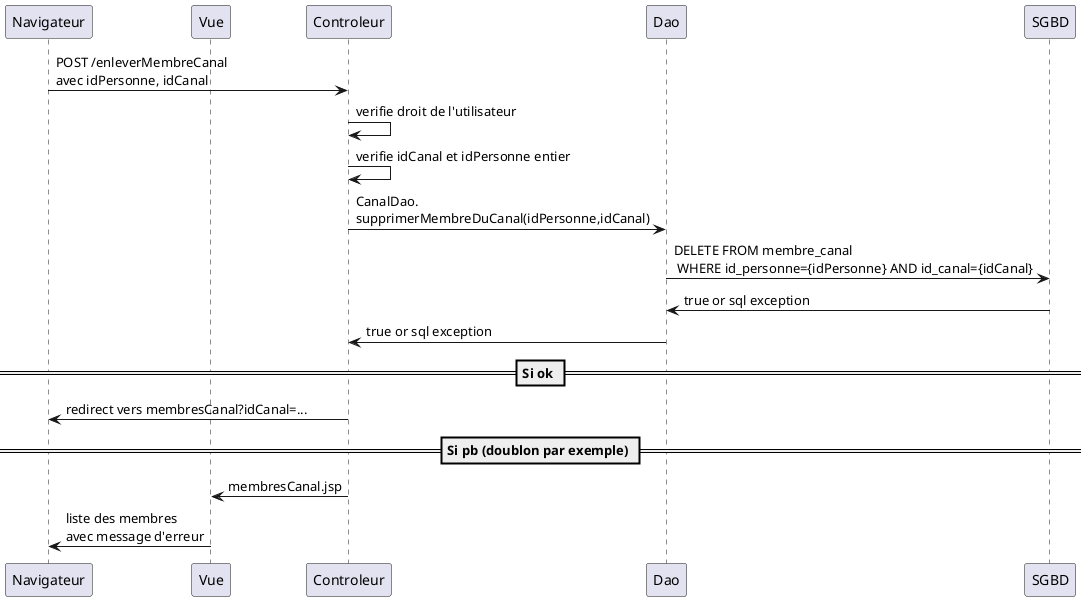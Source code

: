 @startuml 
participant Navigateur 
participant Vue  
Navigateur -> Controleur : POST /enleverMembreCanal\navec idPersonne, idCanal
Controleur -> Controleur: verifie droit de l'utilisateur
Controleur -> Controleur: verifie idCanal et idPersonne entier
Controleur -> Dao: CanalDao.\nsupprimerMembreDuCanal(idPersonne,idCanal)
Dao -> SGBD: DELETE FROM membre_canal \n WHERE id_personne={idPersonne} AND id_canal={idCanal}
SGBD -> Dao: true or sql exception 
Dao -> Controleur: true or sql exception 
== Si ok ==
Controleur -> Navigateur: redirect vers membresCanal?idCanal=...
== Si pb (doublon par exemple) ==
Controleur -> Vue: membresCanal.jsp
Vue -> Navigateur: liste des membres\navec message d'erreur

@enduml
